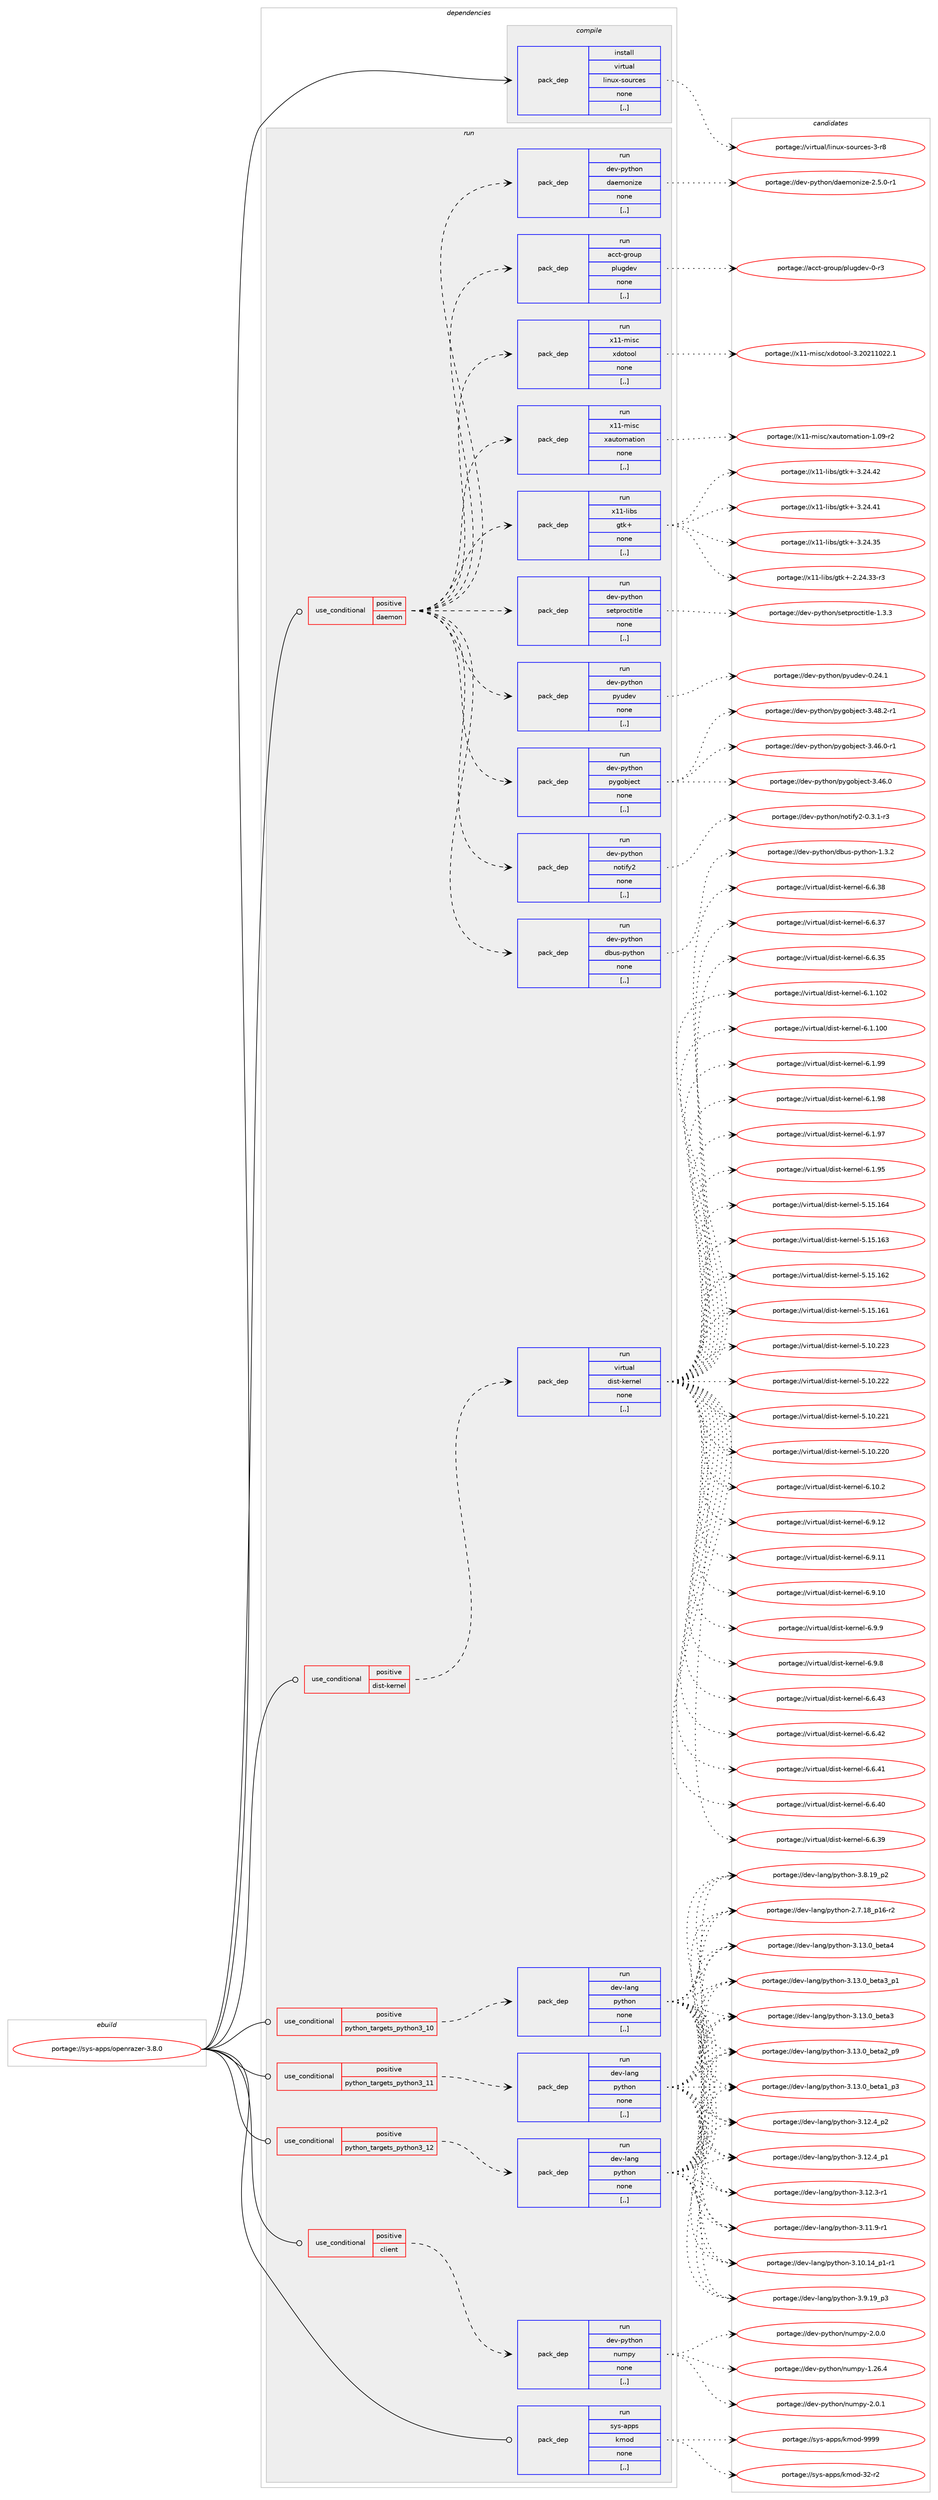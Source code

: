 digraph prolog {

# *************
# Graph options
# *************

newrank=true;
concentrate=true;
compound=true;
graph [rankdir=LR,fontname=Helvetica,fontsize=10,ranksep=1.5];#, ranksep=2.5, nodesep=0.2];
edge  [arrowhead=vee];
node  [fontname=Helvetica,fontsize=10];

# **********
# The ebuild
# **********

subgraph cluster_leftcol {
color=gray;
label=<<i>ebuild</i>>;
id [label="portage://sys-apps/openrazer-3.8.0", color=red, width=4, href="../sys-apps/openrazer-3.8.0.svg"];
}

# ****************
# The dependencies
# ****************

subgraph cluster_midcol {
color=gray;
label=<<i>dependencies</i>>;
subgraph cluster_compile {
fillcolor="#eeeeee";
style=filled;
label=<<i>compile</i>>;
subgraph pack307451 {
dependency421940 [label=<<TABLE BORDER="0" CELLBORDER="1" CELLSPACING="0" CELLPADDING="4" WIDTH="220"><TR><TD ROWSPAN="6" CELLPADDING="30">pack_dep</TD></TR><TR><TD WIDTH="110">install</TD></TR><TR><TD>virtual</TD></TR><TR><TD>linux-sources</TD></TR><TR><TD>none</TD></TR><TR><TD>[,,]</TD></TR></TABLE>>, shape=none, color=blue];
}
id:e -> dependency421940:w [weight=20,style="solid",arrowhead="vee"];
}
subgraph cluster_compileandrun {
fillcolor="#eeeeee";
style=filled;
label=<<i>compile and run</i>>;
}
subgraph cluster_run {
fillcolor="#eeeeee";
style=filled;
label=<<i>run</i>>;
subgraph cond111566 {
dependency421941 [label=<<TABLE BORDER="0" CELLBORDER="1" CELLSPACING="0" CELLPADDING="4"><TR><TD ROWSPAN="3" CELLPADDING="10">use_conditional</TD></TR><TR><TD>positive</TD></TR><TR><TD>client</TD></TR></TABLE>>, shape=none, color=red];
subgraph pack307452 {
dependency421942 [label=<<TABLE BORDER="0" CELLBORDER="1" CELLSPACING="0" CELLPADDING="4" WIDTH="220"><TR><TD ROWSPAN="6" CELLPADDING="30">pack_dep</TD></TR><TR><TD WIDTH="110">run</TD></TR><TR><TD>dev-python</TD></TR><TR><TD>numpy</TD></TR><TR><TD>none</TD></TR><TR><TD>[,,]</TD></TR></TABLE>>, shape=none, color=blue];
}
dependency421941:e -> dependency421942:w [weight=20,style="dashed",arrowhead="vee"];
}
id:e -> dependency421941:w [weight=20,style="solid",arrowhead="odot"];
subgraph cond111567 {
dependency421943 [label=<<TABLE BORDER="0" CELLBORDER="1" CELLSPACING="0" CELLPADDING="4"><TR><TD ROWSPAN="3" CELLPADDING="10">use_conditional</TD></TR><TR><TD>positive</TD></TR><TR><TD>daemon</TD></TR></TABLE>>, shape=none, color=red];
subgraph pack307453 {
dependency421944 [label=<<TABLE BORDER="0" CELLBORDER="1" CELLSPACING="0" CELLPADDING="4" WIDTH="220"><TR><TD ROWSPAN="6" CELLPADDING="30">pack_dep</TD></TR><TR><TD WIDTH="110">run</TD></TR><TR><TD>acct-group</TD></TR><TR><TD>plugdev</TD></TR><TR><TD>none</TD></TR><TR><TD>[,,]</TD></TR></TABLE>>, shape=none, color=blue];
}
dependency421943:e -> dependency421944:w [weight=20,style="dashed",arrowhead="vee"];
subgraph pack307454 {
dependency421945 [label=<<TABLE BORDER="0" CELLBORDER="1" CELLSPACING="0" CELLPADDING="4" WIDTH="220"><TR><TD ROWSPAN="6" CELLPADDING="30">pack_dep</TD></TR><TR><TD WIDTH="110">run</TD></TR><TR><TD>dev-python</TD></TR><TR><TD>daemonize</TD></TR><TR><TD>none</TD></TR><TR><TD>[,,]</TD></TR></TABLE>>, shape=none, color=blue];
}
dependency421943:e -> dependency421945:w [weight=20,style="dashed",arrowhead="vee"];
subgraph pack307455 {
dependency421946 [label=<<TABLE BORDER="0" CELLBORDER="1" CELLSPACING="0" CELLPADDING="4" WIDTH="220"><TR><TD ROWSPAN="6" CELLPADDING="30">pack_dep</TD></TR><TR><TD WIDTH="110">run</TD></TR><TR><TD>dev-python</TD></TR><TR><TD>dbus-python</TD></TR><TR><TD>none</TD></TR><TR><TD>[,,]</TD></TR></TABLE>>, shape=none, color=blue];
}
dependency421943:e -> dependency421946:w [weight=20,style="dashed",arrowhead="vee"];
subgraph pack307456 {
dependency421947 [label=<<TABLE BORDER="0" CELLBORDER="1" CELLSPACING="0" CELLPADDING="4" WIDTH="220"><TR><TD ROWSPAN="6" CELLPADDING="30">pack_dep</TD></TR><TR><TD WIDTH="110">run</TD></TR><TR><TD>dev-python</TD></TR><TR><TD>notify2</TD></TR><TR><TD>none</TD></TR><TR><TD>[,,]</TD></TR></TABLE>>, shape=none, color=blue];
}
dependency421943:e -> dependency421947:w [weight=20,style="dashed",arrowhead="vee"];
subgraph pack307457 {
dependency421948 [label=<<TABLE BORDER="0" CELLBORDER="1" CELLSPACING="0" CELLPADDING="4" WIDTH="220"><TR><TD ROWSPAN="6" CELLPADDING="30">pack_dep</TD></TR><TR><TD WIDTH="110">run</TD></TR><TR><TD>dev-python</TD></TR><TR><TD>pygobject</TD></TR><TR><TD>none</TD></TR><TR><TD>[,,]</TD></TR></TABLE>>, shape=none, color=blue];
}
dependency421943:e -> dependency421948:w [weight=20,style="dashed",arrowhead="vee"];
subgraph pack307458 {
dependency421949 [label=<<TABLE BORDER="0" CELLBORDER="1" CELLSPACING="0" CELLPADDING="4" WIDTH="220"><TR><TD ROWSPAN="6" CELLPADDING="30">pack_dep</TD></TR><TR><TD WIDTH="110">run</TD></TR><TR><TD>dev-python</TD></TR><TR><TD>pyudev</TD></TR><TR><TD>none</TD></TR><TR><TD>[,,]</TD></TR></TABLE>>, shape=none, color=blue];
}
dependency421943:e -> dependency421949:w [weight=20,style="dashed",arrowhead="vee"];
subgraph pack307459 {
dependency421950 [label=<<TABLE BORDER="0" CELLBORDER="1" CELLSPACING="0" CELLPADDING="4" WIDTH="220"><TR><TD ROWSPAN="6" CELLPADDING="30">pack_dep</TD></TR><TR><TD WIDTH="110">run</TD></TR><TR><TD>dev-python</TD></TR><TR><TD>setproctitle</TD></TR><TR><TD>none</TD></TR><TR><TD>[,,]</TD></TR></TABLE>>, shape=none, color=blue];
}
dependency421943:e -> dependency421950:w [weight=20,style="dashed",arrowhead="vee"];
subgraph pack307460 {
dependency421951 [label=<<TABLE BORDER="0" CELLBORDER="1" CELLSPACING="0" CELLPADDING="4" WIDTH="220"><TR><TD ROWSPAN="6" CELLPADDING="30">pack_dep</TD></TR><TR><TD WIDTH="110">run</TD></TR><TR><TD>x11-libs</TD></TR><TR><TD>gtk+</TD></TR><TR><TD>none</TD></TR><TR><TD>[,,]</TD></TR></TABLE>>, shape=none, color=blue];
}
dependency421943:e -> dependency421951:w [weight=20,style="dashed",arrowhead="vee"];
subgraph pack307461 {
dependency421952 [label=<<TABLE BORDER="0" CELLBORDER="1" CELLSPACING="0" CELLPADDING="4" WIDTH="220"><TR><TD ROWSPAN="6" CELLPADDING="30">pack_dep</TD></TR><TR><TD WIDTH="110">run</TD></TR><TR><TD>x11-misc</TD></TR><TR><TD>xautomation</TD></TR><TR><TD>none</TD></TR><TR><TD>[,,]</TD></TR></TABLE>>, shape=none, color=blue];
}
dependency421943:e -> dependency421952:w [weight=20,style="dashed",arrowhead="vee"];
subgraph pack307462 {
dependency421953 [label=<<TABLE BORDER="0" CELLBORDER="1" CELLSPACING="0" CELLPADDING="4" WIDTH="220"><TR><TD ROWSPAN="6" CELLPADDING="30">pack_dep</TD></TR><TR><TD WIDTH="110">run</TD></TR><TR><TD>x11-misc</TD></TR><TR><TD>xdotool</TD></TR><TR><TD>none</TD></TR><TR><TD>[,,]</TD></TR></TABLE>>, shape=none, color=blue];
}
dependency421943:e -> dependency421953:w [weight=20,style="dashed",arrowhead="vee"];
}
id:e -> dependency421943:w [weight=20,style="solid",arrowhead="odot"];
subgraph cond111568 {
dependency421954 [label=<<TABLE BORDER="0" CELLBORDER="1" CELLSPACING="0" CELLPADDING="4"><TR><TD ROWSPAN="3" CELLPADDING="10">use_conditional</TD></TR><TR><TD>positive</TD></TR><TR><TD>dist-kernel</TD></TR></TABLE>>, shape=none, color=red];
subgraph pack307463 {
dependency421955 [label=<<TABLE BORDER="0" CELLBORDER="1" CELLSPACING="0" CELLPADDING="4" WIDTH="220"><TR><TD ROWSPAN="6" CELLPADDING="30">pack_dep</TD></TR><TR><TD WIDTH="110">run</TD></TR><TR><TD>virtual</TD></TR><TR><TD>dist-kernel</TD></TR><TR><TD>none</TD></TR><TR><TD>[,,]</TD></TR></TABLE>>, shape=none, color=blue];
}
dependency421954:e -> dependency421955:w [weight=20,style="dashed",arrowhead="vee"];
}
id:e -> dependency421954:w [weight=20,style="solid",arrowhead="odot"];
subgraph cond111569 {
dependency421956 [label=<<TABLE BORDER="0" CELLBORDER="1" CELLSPACING="0" CELLPADDING="4"><TR><TD ROWSPAN="3" CELLPADDING="10">use_conditional</TD></TR><TR><TD>positive</TD></TR><TR><TD>python_targets_python3_10</TD></TR></TABLE>>, shape=none, color=red];
subgraph pack307464 {
dependency421957 [label=<<TABLE BORDER="0" CELLBORDER="1" CELLSPACING="0" CELLPADDING="4" WIDTH="220"><TR><TD ROWSPAN="6" CELLPADDING="30">pack_dep</TD></TR><TR><TD WIDTH="110">run</TD></TR><TR><TD>dev-lang</TD></TR><TR><TD>python</TD></TR><TR><TD>none</TD></TR><TR><TD>[,,]</TD></TR></TABLE>>, shape=none, color=blue];
}
dependency421956:e -> dependency421957:w [weight=20,style="dashed",arrowhead="vee"];
}
id:e -> dependency421956:w [weight=20,style="solid",arrowhead="odot"];
subgraph cond111570 {
dependency421958 [label=<<TABLE BORDER="0" CELLBORDER="1" CELLSPACING="0" CELLPADDING="4"><TR><TD ROWSPAN="3" CELLPADDING="10">use_conditional</TD></TR><TR><TD>positive</TD></TR><TR><TD>python_targets_python3_11</TD></TR></TABLE>>, shape=none, color=red];
subgraph pack307465 {
dependency421959 [label=<<TABLE BORDER="0" CELLBORDER="1" CELLSPACING="0" CELLPADDING="4" WIDTH="220"><TR><TD ROWSPAN="6" CELLPADDING="30">pack_dep</TD></TR><TR><TD WIDTH="110">run</TD></TR><TR><TD>dev-lang</TD></TR><TR><TD>python</TD></TR><TR><TD>none</TD></TR><TR><TD>[,,]</TD></TR></TABLE>>, shape=none, color=blue];
}
dependency421958:e -> dependency421959:w [weight=20,style="dashed",arrowhead="vee"];
}
id:e -> dependency421958:w [weight=20,style="solid",arrowhead="odot"];
subgraph cond111571 {
dependency421960 [label=<<TABLE BORDER="0" CELLBORDER="1" CELLSPACING="0" CELLPADDING="4"><TR><TD ROWSPAN="3" CELLPADDING="10">use_conditional</TD></TR><TR><TD>positive</TD></TR><TR><TD>python_targets_python3_12</TD></TR></TABLE>>, shape=none, color=red];
subgraph pack307466 {
dependency421961 [label=<<TABLE BORDER="0" CELLBORDER="1" CELLSPACING="0" CELLPADDING="4" WIDTH="220"><TR><TD ROWSPAN="6" CELLPADDING="30">pack_dep</TD></TR><TR><TD WIDTH="110">run</TD></TR><TR><TD>dev-lang</TD></TR><TR><TD>python</TD></TR><TR><TD>none</TD></TR><TR><TD>[,,]</TD></TR></TABLE>>, shape=none, color=blue];
}
dependency421960:e -> dependency421961:w [weight=20,style="dashed",arrowhead="vee"];
}
id:e -> dependency421960:w [weight=20,style="solid",arrowhead="odot"];
subgraph pack307467 {
dependency421962 [label=<<TABLE BORDER="0" CELLBORDER="1" CELLSPACING="0" CELLPADDING="4" WIDTH="220"><TR><TD ROWSPAN="6" CELLPADDING="30">pack_dep</TD></TR><TR><TD WIDTH="110">run</TD></TR><TR><TD>sys-apps</TD></TR><TR><TD>kmod</TD></TR><TR><TD>none</TD></TR><TR><TD>[,,]</TD></TR></TABLE>>, shape=none, color=blue];
}
id:e -> dependency421962:w [weight=20,style="solid",arrowhead="odot"];
}
}

# **************
# The candidates
# **************

subgraph cluster_choices {
rank=same;
color=gray;
label=<<i>candidates</i>>;

subgraph choice307451 {
color=black;
nodesep=1;
choice1181051141161179710847108105110117120451151111171149910111545514511456 [label="portage://virtual/linux-sources-3-r8", color=red, width=4,href="../virtual/linux-sources-3-r8.svg"];
dependency421940:e -> choice1181051141161179710847108105110117120451151111171149910111545514511456:w [style=dotted,weight="100"];
}
subgraph choice307452 {
color=black;
nodesep=1;
choice1001011184511212111610411111047110117109112121455046484649 [label="portage://dev-python/numpy-2.0.1", color=red, width=4,href="../dev-python/numpy-2.0.1.svg"];
choice1001011184511212111610411111047110117109112121455046484648 [label="portage://dev-python/numpy-2.0.0", color=red, width=4,href="../dev-python/numpy-2.0.0.svg"];
choice100101118451121211161041111104711011710911212145494650544652 [label="portage://dev-python/numpy-1.26.4", color=red, width=4,href="../dev-python/numpy-1.26.4.svg"];
dependency421942:e -> choice1001011184511212111610411111047110117109112121455046484649:w [style=dotted,weight="100"];
dependency421942:e -> choice1001011184511212111610411111047110117109112121455046484648:w [style=dotted,weight="100"];
dependency421942:e -> choice100101118451121211161041111104711011710911212145494650544652:w [style=dotted,weight="100"];
}
subgraph choice307453 {
color=black;
nodesep=1;
choice979999116451031141111171124711210811710310010111845484511451 [label="portage://acct-group/plugdev-0-r3", color=red, width=4,href="../acct-group/plugdev-0-r3.svg"];
dependency421944:e -> choice979999116451031141111171124711210811710310010111845484511451:w [style=dotted,weight="100"];
}
subgraph choice307454 {
color=black;
nodesep=1;
choice1001011184511212111610411111047100971011091111101051221014550465346484511449 [label="portage://dev-python/daemonize-2.5.0-r1", color=red, width=4,href="../dev-python/daemonize-2.5.0-r1.svg"];
dependency421945:e -> choice1001011184511212111610411111047100971011091111101051221014550465346484511449:w [style=dotted,weight="100"];
}
subgraph choice307455 {
color=black;
nodesep=1;
choice10010111845112121116104111110471009811711545112121116104111110454946514650 [label="portage://dev-python/dbus-python-1.3.2", color=red, width=4,href="../dev-python/dbus-python-1.3.2.svg"];
dependency421946:e -> choice10010111845112121116104111110471009811711545112121116104111110454946514650:w [style=dotted,weight="100"];
}
subgraph choice307456 {
color=black;
nodesep=1;
choice1001011184511212111610411111047110111116105102121504548465146494511451 [label="portage://dev-python/notify2-0.3.1-r3", color=red, width=4,href="../dev-python/notify2-0.3.1-r3.svg"];
dependency421947:e -> choice1001011184511212111610411111047110111116105102121504548465146494511451:w [style=dotted,weight="100"];
}
subgraph choice307457 {
color=black;
nodesep=1;
choice10010111845112121116104111110471121211031119810610199116455146525646504511449 [label="portage://dev-python/pygobject-3.48.2-r1", color=red, width=4,href="../dev-python/pygobject-3.48.2-r1.svg"];
choice10010111845112121116104111110471121211031119810610199116455146525446484511449 [label="portage://dev-python/pygobject-3.46.0-r1", color=red, width=4,href="../dev-python/pygobject-3.46.0-r1.svg"];
choice1001011184511212111610411111047112121103111981061019911645514652544648 [label="portage://dev-python/pygobject-3.46.0", color=red, width=4,href="../dev-python/pygobject-3.46.0.svg"];
dependency421948:e -> choice10010111845112121116104111110471121211031119810610199116455146525646504511449:w [style=dotted,weight="100"];
dependency421948:e -> choice10010111845112121116104111110471121211031119810610199116455146525446484511449:w [style=dotted,weight="100"];
dependency421948:e -> choice1001011184511212111610411111047112121103111981061019911645514652544648:w [style=dotted,weight="100"];
}
subgraph choice307458 {
color=black;
nodesep=1;
choice100101118451121211161041111104711212111710010111845484650524649 [label="portage://dev-python/pyudev-0.24.1", color=red, width=4,href="../dev-python/pyudev-0.24.1.svg"];
dependency421949:e -> choice100101118451121211161041111104711212111710010111845484650524649:w [style=dotted,weight="100"];
}
subgraph choice307459 {
color=black;
nodesep=1;
choice100101118451121211161041111104711510111611211411199116105116108101454946514651 [label="portage://dev-python/setproctitle-1.3.3", color=red, width=4,href="../dev-python/setproctitle-1.3.3.svg"];
dependency421950:e -> choice100101118451121211161041111104711510111611211411199116105116108101454946514651:w [style=dotted,weight="100"];
}
subgraph choice307460 {
color=black;
nodesep=1;
choice1204949451081059811547103116107434551465052465250 [label="portage://x11-libs/gtk+-3.24.42", color=red, width=4,href="../x11-libs/gtk+-3.24.42.svg"];
choice1204949451081059811547103116107434551465052465249 [label="portage://x11-libs/gtk+-3.24.41", color=red, width=4,href="../x11-libs/gtk+-3.24.41.svg"];
choice1204949451081059811547103116107434551465052465153 [label="portage://x11-libs/gtk+-3.24.35", color=red, width=4,href="../x11-libs/gtk+-3.24.35.svg"];
choice12049494510810598115471031161074345504650524651514511451 [label="portage://x11-libs/gtk+-2.24.33-r3", color=red, width=4,href="../x11-libs/gtk+-2.24.33-r3.svg"];
dependency421951:e -> choice1204949451081059811547103116107434551465052465250:w [style=dotted,weight="100"];
dependency421951:e -> choice1204949451081059811547103116107434551465052465249:w [style=dotted,weight="100"];
dependency421951:e -> choice1204949451081059811547103116107434551465052465153:w [style=dotted,weight="100"];
dependency421951:e -> choice12049494510810598115471031161074345504650524651514511451:w [style=dotted,weight="100"];
}
subgraph choice307461 {
color=black;
nodesep=1;
choice1204949451091051159947120971171161111099711610511111045494648574511450 [label="portage://x11-misc/xautomation-1.09-r2", color=red, width=4,href="../x11-misc/xautomation-1.09-r2.svg"];
dependency421952:e -> choice1204949451091051159947120971171161111099711610511111045494648574511450:w [style=dotted,weight="100"];
}
subgraph choice307462 {
color=black;
nodesep=1;
choice120494945109105115994712010011111611111110845514650485049494850504649 [label="portage://x11-misc/xdotool-3.20211022.1", color=red, width=4,href="../x11-misc/xdotool-3.20211022.1.svg"];
dependency421953:e -> choice120494945109105115994712010011111611111110845514650485049494850504649:w [style=dotted,weight="100"];
}
subgraph choice307463 {
color=black;
nodesep=1;
choice11810511411611797108471001051151164510710111411010110845544649484650 [label="portage://virtual/dist-kernel-6.10.2", color=red, width=4,href="../virtual/dist-kernel-6.10.2.svg"];
choice11810511411611797108471001051151164510710111411010110845544657464950 [label="portage://virtual/dist-kernel-6.9.12", color=red, width=4,href="../virtual/dist-kernel-6.9.12.svg"];
choice11810511411611797108471001051151164510710111411010110845544657464949 [label="portage://virtual/dist-kernel-6.9.11", color=red, width=4,href="../virtual/dist-kernel-6.9.11.svg"];
choice11810511411611797108471001051151164510710111411010110845544657464948 [label="portage://virtual/dist-kernel-6.9.10", color=red, width=4,href="../virtual/dist-kernel-6.9.10.svg"];
choice118105114116117971084710010511511645107101114110101108455446574657 [label="portage://virtual/dist-kernel-6.9.9", color=red, width=4,href="../virtual/dist-kernel-6.9.9.svg"];
choice118105114116117971084710010511511645107101114110101108455446574656 [label="portage://virtual/dist-kernel-6.9.8", color=red, width=4,href="../virtual/dist-kernel-6.9.8.svg"];
choice11810511411611797108471001051151164510710111411010110845544654465251 [label="portage://virtual/dist-kernel-6.6.43", color=red, width=4,href="../virtual/dist-kernel-6.6.43.svg"];
choice11810511411611797108471001051151164510710111411010110845544654465250 [label="portage://virtual/dist-kernel-6.6.42", color=red, width=4,href="../virtual/dist-kernel-6.6.42.svg"];
choice11810511411611797108471001051151164510710111411010110845544654465249 [label="portage://virtual/dist-kernel-6.6.41", color=red, width=4,href="../virtual/dist-kernel-6.6.41.svg"];
choice11810511411611797108471001051151164510710111411010110845544654465248 [label="portage://virtual/dist-kernel-6.6.40", color=red, width=4,href="../virtual/dist-kernel-6.6.40.svg"];
choice11810511411611797108471001051151164510710111411010110845544654465157 [label="portage://virtual/dist-kernel-6.6.39", color=red, width=4,href="../virtual/dist-kernel-6.6.39.svg"];
choice11810511411611797108471001051151164510710111411010110845544654465156 [label="portage://virtual/dist-kernel-6.6.38", color=red, width=4,href="../virtual/dist-kernel-6.6.38.svg"];
choice11810511411611797108471001051151164510710111411010110845544654465155 [label="portage://virtual/dist-kernel-6.6.37", color=red, width=4,href="../virtual/dist-kernel-6.6.37.svg"];
choice11810511411611797108471001051151164510710111411010110845544654465153 [label="portage://virtual/dist-kernel-6.6.35", color=red, width=4,href="../virtual/dist-kernel-6.6.35.svg"];
choice1181051141161179710847100105115116451071011141101011084554464946494850 [label="portage://virtual/dist-kernel-6.1.102", color=red, width=4,href="../virtual/dist-kernel-6.1.102.svg"];
choice1181051141161179710847100105115116451071011141101011084554464946494848 [label="portage://virtual/dist-kernel-6.1.100", color=red, width=4,href="../virtual/dist-kernel-6.1.100.svg"];
choice11810511411611797108471001051151164510710111411010110845544649465757 [label="portage://virtual/dist-kernel-6.1.99", color=red, width=4,href="../virtual/dist-kernel-6.1.99.svg"];
choice11810511411611797108471001051151164510710111411010110845544649465756 [label="portage://virtual/dist-kernel-6.1.98", color=red, width=4,href="../virtual/dist-kernel-6.1.98.svg"];
choice11810511411611797108471001051151164510710111411010110845544649465755 [label="portage://virtual/dist-kernel-6.1.97", color=red, width=4,href="../virtual/dist-kernel-6.1.97.svg"];
choice11810511411611797108471001051151164510710111411010110845544649465753 [label="portage://virtual/dist-kernel-6.1.95", color=red, width=4,href="../virtual/dist-kernel-6.1.95.svg"];
choice118105114116117971084710010511511645107101114110101108455346495346495452 [label="portage://virtual/dist-kernel-5.15.164", color=red, width=4,href="../virtual/dist-kernel-5.15.164.svg"];
choice118105114116117971084710010511511645107101114110101108455346495346495451 [label="portage://virtual/dist-kernel-5.15.163", color=red, width=4,href="../virtual/dist-kernel-5.15.163.svg"];
choice118105114116117971084710010511511645107101114110101108455346495346495450 [label="portage://virtual/dist-kernel-5.15.162", color=red, width=4,href="../virtual/dist-kernel-5.15.162.svg"];
choice118105114116117971084710010511511645107101114110101108455346495346495449 [label="portage://virtual/dist-kernel-5.15.161", color=red, width=4,href="../virtual/dist-kernel-5.15.161.svg"];
choice118105114116117971084710010511511645107101114110101108455346494846505051 [label="portage://virtual/dist-kernel-5.10.223", color=red, width=4,href="../virtual/dist-kernel-5.10.223.svg"];
choice118105114116117971084710010511511645107101114110101108455346494846505050 [label="portage://virtual/dist-kernel-5.10.222", color=red, width=4,href="../virtual/dist-kernel-5.10.222.svg"];
choice118105114116117971084710010511511645107101114110101108455346494846505049 [label="portage://virtual/dist-kernel-5.10.221", color=red, width=4,href="../virtual/dist-kernel-5.10.221.svg"];
choice118105114116117971084710010511511645107101114110101108455346494846505048 [label="portage://virtual/dist-kernel-5.10.220", color=red, width=4,href="../virtual/dist-kernel-5.10.220.svg"];
dependency421955:e -> choice11810511411611797108471001051151164510710111411010110845544649484650:w [style=dotted,weight="100"];
dependency421955:e -> choice11810511411611797108471001051151164510710111411010110845544657464950:w [style=dotted,weight="100"];
dependency421955:e -> choice11810511411611797108471001051151164510710111411010110845544657464949:w [style=dotted,weight="100"];
dependency421955:e -> choice11810511411611797108471001051151164510710111411010110845544657464948:w [style=dotted,weight="100"];
dependency421955:e -> choice118105114116117971084710010511511645107101114110101108455446574657:w [style=dotted,weight="100"];
dependency421955:e -> choice118105114116117971084710010511511645107101114110101108455446574656:w [style=dotted,weight="100"];
dependency421955:e -> choice11810511411611797108471001051151164510710111411010110845544654465251:w [style=dotted,weight="100"];
dependency421955:e -> choice11810511411611797108471001051151164510710111411010110845544654465250:w [style=dotted,weight="100"];
dependency421955:e -> choice11810511411611797108471001051151164510710111411010110845544654465249:w [style=dotted,weight="100"];
dependency421955:e -> choice11810511411611797108471001051151164510710111411010110845544654465248:w [style=dotted,weight="100"];
dependency421955:e -> choice11810511411611797108471001051151164510710111411010110845544654465157:w [style=dotted,weight="100"];
dependency421955:e -> choice11810511411611797108471001051151164510710111411010110845544654465156:w [style=dotted,weight="100"];
dependency421955:e -> choice11810511411611797108471001051151164510710111411010110845544654465155:w [style=dotted,weight="100"];
dependency421955:e -> choice11810511411611797108471001051151164510710111411010110845544654465153:w [style=dotted,weight="100"];
dependency421955:e -> choice1181051141161179710847100105115116451071011141101011084554464946494850:w [style=dotted,weight="100"];
dependency421955:e -> choice1181051141161179710847100105115116451071011141101011084554464946494848:w [style=dotted,weight="100"];
dependency421955:e -> choice11810511411611797108471001051151164510710111411010110845544649465757:w [style=dotted,weight="100"];
dependency421955:e -> choice11810511411611797108471001051151164510710111411010110845544649465756:w [style=dotted,weight="100"];
dependency421955:e -> choice11810511411611797108471001051151164510710111411010110845544649465755:w [style=dotted,weight="100"];
dependency421955:e -> choice11810511411611797108471001051151164510710111411010110845544649465753:w [style=dotted,weight="100"];
dependency421955:e -> choice118105114116117971084710010511511645107101114110101108455346495346495452:w [style=dotted,weight="100"];
dependency421955:e -> choice118105114116117971084710010511511645107101114110101108455346495346495451:w [style=dotted,weight="100"];
dependency421955:e -> choice118105114116117971084710010511511645107101114110101108455346495346495450:w [style=dotted,weight="100"];
dependency421955:e -> choice118105114116117971084710010511511645107101114110101108455346495346495449:w [style=dotted,weight="100"];
dependency421955:e -> choice118105114116117971084710010511511645107101114110101108455346494846505051:w [style=dotted,weight="100"];
dependency421955:e -> choice118105114116117971084710010511511645107101114110101108455346494846505050:w [style=dotted,weight="100"];
dependency421955:e -> choice118105114116117971084710010511511645107101114110101108455346494846505049:w [style=dotted,weight="100"];
dependency421955:e -> choice118105114116117971084710010511511645107101114110101108455346494846505048:w [style=dotted,weight="100"];
}
subgraph choice307464 {
color=black;
nodesep=1;
choice1001011184510897110103471121211161041111104551464951464895981011169752 [label="portage://dev-lang/python-3.13.0_beta4", color=red, width=4,href="../dev-lang/python-3.13.0_beta4.svg"];
choice10010111845108971101034711212111610411111045514649514648959810111697519511249 [label="portage://dev-lang/python-3.13.0_beta3_p1", color=red, width=4,href="../dev-lang/python-3.13.0_beta3_p1.svg"];
choice1001011184510897110103471121211161041111104551464951464895981011169751 [label="portage://dev-lang/python-3.13.0_beta3", color=red, width=4,href="../dev-lang/python-3.13.0_beta3.svg"];
choice10010111845108971101034711212111610411111045514649514648959810111697509511257 [label="portage://dev-lang/python-3.13.0_beta2_p9", color=red, width=4,href="../dev-lang/python-3.13.0_beta2_p9.svg"];
choice10010111845108971101034711212111610411111045514649514648959810111697499511251 [label="portage://dev-lang/python-3.13.0_beta1_p3", color=red, width=4,href="../dev-lang/python-3.13.0_beta1_p3.svg"];
choice100101118451089711010347112121116104111110455146495046529511250 [label="portage://dev-lang/python-3.12.4_p2", color=red, width=4,href="../dev-lang/python-3.12.4_p2.svg"];
choice100101118451089711010347112121116104111110455146495046529511249 [label="portage://dev-lang/python-3.12.4_p1", color=red, width=4,href="../dev-lang/python-3.12.4_p1.svg"];
choice100101118451089711010347112121116104111110455146495046514511449 [label="portage://dev-lang/python-3.12.3-r1", color=red, width=4,href="../dev-lang/python-3.12.3-r1.svg"];
choice100101118451089711010347112121116104111110455146494946574511449 [label="portage://dev-lang/python-3.11.9-r1", color=red, width=4,href="../dev-lang/python-3.11.9-r1.svg"];
choice100101118451089711010347112121116104111110455146494846495295112494511449 [label="portage://dev-lang/python-3.10.14_p1-r1", color=red, width=4,href="../dev-lang/python-3.10.14_p1-r1.svg"];
choice100101118451089711010347112121116104111110455146574649579511251 [label="portage://dev-lang/python-3.9.19_p3", color=red, width=4,href="../dev-lang/python-3.9.19_p3.svg"];
choice100101118451089711010347112121116104111110455146564649579511250 [label="portage://dev-lang/python-3.8.19_p2", color=red, width=4,href="../dev-lang/python-3.8.19_p2.svg"];
choice100101118451089711010347112121116104111110455046554649569511249544511450 [label="portage://dev-lang/python-2.7.18_p16-r2", color=red, width=4,href="../dev-lang/python-2.7.18_p16-r2.svg"];
dependency421957:e -> choice1001011184510897110103471121211161041111104551464951464895981011169752:w [style=dotted,weight="100"];
dependency421957:e -> choice10010111845108971101034711212111610411111045514649514648959810111697519511249:w [style=dotted,weight="100"];
dependency421957:e -> choice1001011184510897110103471121211161041111104551464951464895981011169751:w [style=dotted,weight="100"];
dependency421957:e -> choice10010111845108971101034711212111610411111045514649514648959810111697509511257:w [style=dotted,weight="100"];
dependency421957:e -> choice10010111845108971101034711212111610411111045514649514648959810111697499511251:w [style=dotted,weight="100"];
dependency421957:e -> choice100101118451089711010347112121116104111110455146495046529511250:w [style=dotted,weight="100"];
dependency421957:e -> choice100101118451089711010347112121116104111110455146495046529511249:w [style=dotted,weight="100"];
dependency421957:e -> choice100101118451089711010347112121116104111110455146495046514511449:w [style=dotted,weight="100"];
dependency421957:e -> choice100101118451089711010347112121116104111110455146494946574511449:w [style=dotted,weight="100"];
dependency421957:e -> choice100101118451089711010347112121116104111110455146494846495295112494511449:w [style=dotted,weight="100"];
dependency421957:e -> choice100101118451089711010347112121116104111110455146574649579511251:w [style=dotted,weight="100"];
dependency421957:e -> choice100101118451089711010347112121116104111110455146564649579511250:w [style=dotted,weight="100"];
dependency421957:e -> choice100101118451089711010347112121116104111110455046554649569511249544511450:w [style=dotted,weight="100"];
}
subgraph choice307465 {
color=black;
nodesep=1;
choice1001011184510897110103471121211161041111104551464951464895981011169752 [label="portage://dev-lang/python-3.13.0_beta4", color=red, width=4,href="../dev-lang/python-3.13.0_beta4.svg"];
choice10010111845108971101034711212111610411111045514649514648959810111697519511249 [label="portage://dev-lang/python-3.13.0_beta3_p1", color=red, width=4,href="../dev-lang/python-3.13.0_beta3_p1.svg"];
choice1001011184510897110103471121211161041111104551464951464895981011169751 [label="portage://dev-lang/python-3.13.0_beta3", color=red, width=4,href="../dev-lang/python-3.13.0_beta3.svg"];
choice10010111845108971101034711212111610411111045514649514648959810111697509511257 [label="portage://dev-lang/python-3.13.0_beta2_p9", color=red, width=4,href="../dev-lang/python-3.13.0_beta2_p9.svg"];
choice10010111845108971101034711212111610411111045514649514648959810111697499511251 [label="portage://dev-lang/python-3.13.0_beta1_p3", color=red, width=4,href="../dev-lang/python-3.13.0_beta1_p3.svg"];
choice100101118451089711010347112121116104111110455146495046529511250 [label="portage://dev-lang/python-3.12.4_p2", color=red, width=4,href="../dev-lang/python-3.12.4_p2.svg"];
choice100101118451089711010347112121116104111110455146495046529511249 [label="portage://dev-lang/python-3.12.4_p1", color=red, width=4,href="../dev-lang/python-3.12.4_p1.svg"];
choice100101118451089711010347112121116104111110455146495046514511449 [label="portage://dev-lang/python-3.12.3-r1", color=red, width=4,href="../dev-lang/python-3.12.3-r1.svg"];
choice100101118451089711010347112121116104111110455146494946574511449 [label="portage://dev-lang/python-3.11.9-r1", color=red, width=4,href="../dev-lang/python-3.11.9-r1.svg"];
choice100101118451089711010347112121116104111110455146494846495295112494511449 [label="portage://dev-lang/python-3.10.14_p1-r1", color=red, width=4,href="../dev-lang/python-3.10.14_p1-r1.svg"];
choice100101118451089711010347112121116104111110455146574649579511251 [label="portage://dev-lang/python-3.9.19_p3", color=red, width=4,href="../dev-lang/python-3.9.19_p3.svg"];
choice100101118451089711010347112121116104111110455146564649579511250 [label="portage://dev-lang/python-3.8.19_p2", color=red, width=4,href="../dev-lang/python-3.8.19_p2.svg"];
choice100101118451089711010347112121116104111110455046554649569511249544511450 [label="portage://dev-lang/python-2.7.18_p16-r2", color=red, width=4,href="../dev-lang/python-2.7.18_p16-r2.svg"];
dependency421959:e -> choice1001011184510897110103471121211161041111104551464951464895981011169752:w [style=dotted,weight="100"];
dependency421959:e -> choice10010111845108971101034711212111610411111045514649514648959810111697519511249:w [style=dotted,weight="100"];
dependency421959:e -> choice1001011184510897110103471121211161041111104551464951464895981011169751:w [style=dotted,weight="100"];
dependency421959:e -> choice10010111845108971101034711212111610411111045514649514648959810111697509511257:w [style=dotted,weight="100"];
dependency421959:e -> choice10010111845108971101034711212111610411111045514649514648959810111697499511251:w [style=dotted,weight="100"];
dependency421959:e -> choice100101118451089711010347112121116104111110455146495046529511250:w [style=dotted,weight="100"];
dependency421959:e -> choice100101118451089711010347112121116104111110455146495046529511249:w [style=dotted,weight="100"];
dependency421959:e -> choice100101118451089711010347112121116104111110455146495046514511449:w [style=dotted,weight="100"];
dependency421959:e -> choice100101118451089711010347112121116104111110455146494946574511449:w [style=dotted,weight="100"];
dependency421959:e -> choice100101118451089711010347112121116104111110455146494846495295112494511449:w [style=dotted,weight="100"];
dependency421959:e -> choice100101118451089711010347112121116104111110455146574649579511251:w [style=dotted,weight="100"];
dependency421959:e -> choice100101118451089711010347112121116104111110455146564649579511250:w [style=dotted,weight="100"];
dependency421959:e -> choice100101118451089711010347112121116104111110455046554649569511249544511450:w [style=dotted,weight="100"];
}
subgraph choice307466 {
color=black;
nodesep=1;
choice1001011184510897110103471121211161041111104551464951464895981011169752 [label="portage://dev-lang/python-3.13.0_beta4", color=red, width=4,href="../dev-lang/python-3.13.0_beta4.svg"];
choice10010111845108971101034711212111610411111045514649514648959810111697519511249 [label="portage://dev-lang/python-3.13.0_beta3_p1", color=red, width=4,href="../dev-lang/python-3.13.0_beta3_p1.svg"];
choice1001011184510897110103471121211161041111104551464951464895981011169751 [label="portage://dev-lang/python-3.13.0_beta3", color=red, width=4,href="../dev-lang/python-3.13.0_beta3.svg"];
choice10010111845108971101034711212111610411111045514649514648959810111697509511257 [label="portage://dev-lang/python-3.13.0_beta2_p9", color=red, width=4,href="../dev-lang/python-3.13.0_beta2_p9.svg"];
choice10010111845108971101034711212111610411111045514649514648959810111697499511251 [label="portage://dev-lang/python-3.13.0_beta1_p3", color=red, width=4,href="../dev-lang/python-3.13.0_beta1_p3.svg"];
choice100101118451089711010347112121116104111110455146495046529511250 [label="portage://dev-lang/python-3.12.4_p2", color=red, width=4,href="../dev-lang/python-3.12.4_p2.svg"];
choice100101118451089711010347112121116104111110455146495046529511249 [label="portage://dev-lang/python-3.12.4_p1", color=red, width=4,href="../dev-lang/python-3.12.4_p1.svg"];
choice100101118451089711010347112121116104111110455146495046514511449 [label="portage://dev-lang/python-3.12.3-r1", color=red, width=4,href="../dev-lang/python-3.12.3-r1.svg"];
choice100101118451089711010347112121116104111110455146494946574511449 [label="portage://dev-lang/python-3.11.9-r1", color=red, width=4,href="../dev-lang/python-3.11.9-r1.svg"];
choice100101118451089711010347112121116104111110455146494846495295112494511449 [label="portage://dev-lang/python-3.10.14_p1-r1", color=red, width=4,href="../dev-lang/python-3.10.14_p1-r1.svg"];
choice100101118451089711010347112121116104111110455146574649579511251 [label="portage://dev-lang/python-3.9.19_p3", color=red, width=4,href="../dev-lang/python-3.9.19_p3.svg"];
choice100101118451089711010347112121116104111110455146564649579511250 [label="portage://dev-lang/python-3.8.19_p2", color=red, width=4,href="../dev-lang/python-3.8.19_p2.svg"];
choice100101118451089711010347112121116104111110455046554649569511249544511450 [label="portage://dev-lang/python-2.7.18_p16-r2", color=red, width=4,href="../dev-lang/python-2.7.18_p16-r2.svg"];
dependency421961:e -> choice1001011184510897110103471121211161041111104551464951464895981011169752:w [style=dotted,weight="100"];
dependency421961:e -> choice10010111845108971101034711212111610411111045514649514648959810111697519511249:w [style=dotted,weight="100"];
dependency421961:e -> choice1001011184510897110103471121211161041111104551464951464895981011169751:w [style=dotted,weight="100"];
dependency421961:e -> choice10010111845108971101034711212111610411111045514649514648959810111697509511257:w [style=dotted,weight="100"];
dependency421961:e -> choice10010111845108971101034711212111610411111045514649514648959810111697499511251:w [style=dotted,weight="100"];
dependency421961:e -> choice100101118451089711010347112121116104111110455146495046529511250:w [style=dotted,weight="100"];
dependency421961:e -> choice100101118451089711010347112121116104111110455146495046529511249:w [style=dotted,weight="100"];
dependency421961:e -> choice100101118451089711010347112121116104111110455146495046514511449:w [style=dotted,weight="100"];
dependency421961:e -> choice100101118451089711010347112121116104111110455146494946574511449:w [style=dotted,weight="100"];
dependency421961:e -> choice100101118451089711010347112121116104111110455146494846495295112494511449:w [style=dotted,weight="100"];
dependency421961:e -> choice100101118451089711010347112121116104111110455146574649579511251:w [style=dotted,weight="100"];
dependency421961:e -> choice100101118451089711010347112121116104111110455146564649579511250:w [style=dotted,weight="100"];
dependency421961:e -> choice100101118451089711010347112121116104111110455046554649569511249544511450:w [style=dotted,weight="100"];
}
subgraph choice307467 {
color=black;
nodesep=1;
choice1151211154597112112115471071091111004557575757 [label="portage://sys-apps/kmod-9999", color=red, width=4,href="../sys-apps/kmod-9999.svg"];
choice1151211154597112112115471071091111004551504511450 [label="portage://sys-apps/kmod-32-r2", color=red, width=4,href="../sys-apps/kmod-32-r2.svg"];
dependency421962:e -> choice1151211154597112112115471071091111004557575757:w [style=dotted,weight="100"];
dependency421962:e -> choice1151211154597112112115471071091111004551504511450:w [style=dotted,weight="100"];
}
}

}
